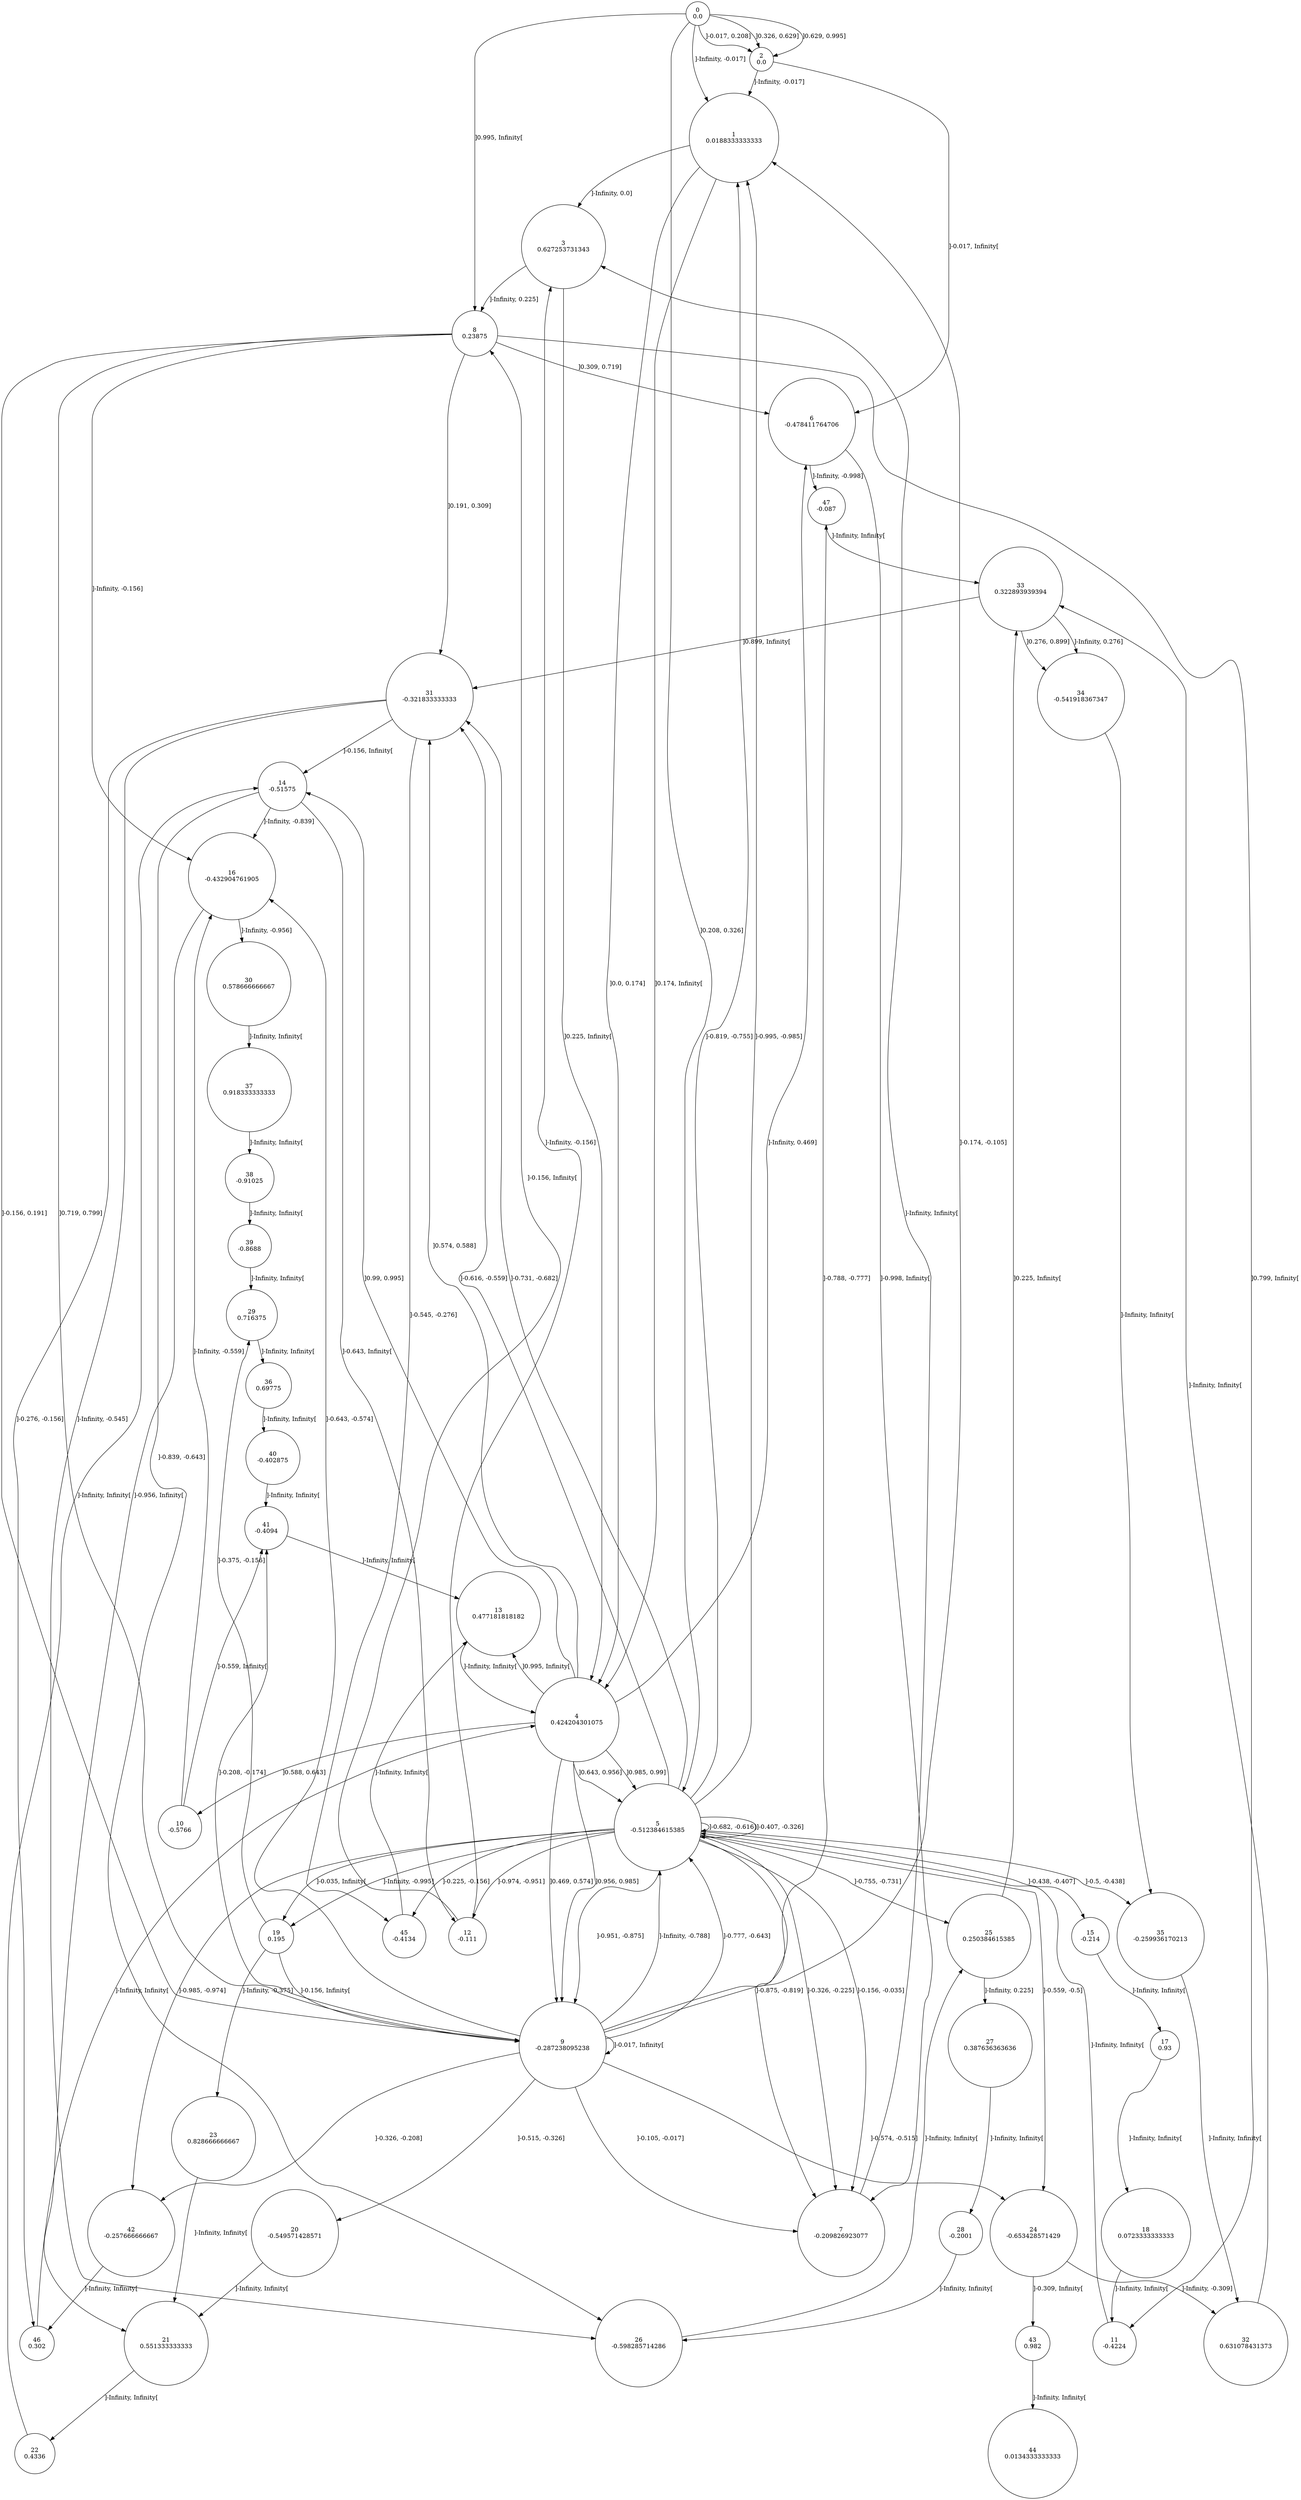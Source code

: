 digraph a {
0 [shape=circle, label="0\n0.0"];
	0 -> 1 [label="]-Infinity, -0.017]"];
	0 -> 2 [label="]-0.017, 0.208]"];
	0 -> 5 [label="]0.208, 0.326]"];
	0 -> 2 [label="]0.326, 0.629]"];
	0 -> 2 [label="]0.629, 0.995]"];
	0 -> 8 [label="]0.995, Infinity["];
1 [shape=circle, label="1\n0.0188333333333"];
	1 -> 3 [label="]-Infinity, 0.0]"];
	1 -> 4 [label="]0.0, 0.174]"];
	1 -> 4 [label="]0.174, Infinity["];
2 [shape=circle, label="2\n0.0"];
	2 -> 1 [label="]-Infinity, -0.017]"];
	2 -> 6 [label="]-0.017, Infinity["];
3 [shape=circle, label="3\n0.627253731343"];
	3 -> 8 [label="]-Infinity, 0.225]"];
	3 -> 4 [label="]0.225, Infinity["];
4 [shape=circle, label="4\n0.424204301075"];
	4 -> 6 [label="]-Infinity, 0.469]"];
	4 -> 9 [label="]0.469, 0.574]"];
	4 -> 31 [label="]0.574, 0.588]"];
	4 -> 10 [label="]0.588, 0.643]"];
	4 -> 5 [label="]0.643, 0.956]"];
	4 -> 9 [label="]0.956, 0.985]"];
	4 -> 5 [label="]0.985, 0.99]"];
	4 -> 14 [label="]0.99, 0.995]"];
	4 -> 13 [label="]0.995, Infinity["];
5 [shape=circle, label="5\n-0.512384615385"];
	5 -> 19 [label="]-Infinity, -0.995]"];
	5 -> 1 [label="]-0.995, -0.985]"];
	5 -> 42 [label="]-0.985, -0.974]"];
	5 -> 12 [label="]-0.974, -0.951]"];
	5 -> 9 [label="]-0.951, -0.875]"];
	5 -> 7 [label="]-0.875, -0.819]"];
	5 -> 1 [label="]-0.819, -0.755]"];
	5 -> 25 [label="]-0.755, -0.731]"];
	5 -> 31 [label="]-0.731, -0.682]"];
	5 -> 5 [label="]-0.682, -0.616]"];
	5 -> 31 [label="]-0.616, -0.559]"];
	5 -> 24 [label="]-0.559, -0.5]"];
	5 -> 35 [label="]-0.5, -0.438]"];
	5 -> 15 [label="]-0.438, -0.407]"];
	5 -> 5 [label="]-0.407, -0.326]"];
	5 -> 7 [label="]-0.326, -0.225]"];
	5 -> 45 [label="]-0.225, -0.156]"];
	5 -> 7 [label="]-0.156, -0.035]"];
	5 -> 19 [label="]-0.035, Infinity["];
6 [shape=circle, label="6\n-0.478411764706"];
	6 -> 47 [label="]-Infinity, -0.998]"];
	6 -> 7 [label="]-0.998, Infinity["];
7 [shape=circle, label="7\n-0.209826923077"];
	7 -> 3 [label="]-Infinity, Infinity["];
8 [shape=circle, label="8\n0.23875"];
	8 -> 16 [label="]-Infinity, -0.156]"];
	8 -> 9 [label="]-0.156, 0.191]"];
	8 -> 31 [label="]0.191, 0.309]"];
	8 -> 6 [label="]0.309, 0.719]"];
	8 -> 9 [label="]0.719, 0.799]"];
	8 -> 11 [label="]0.799, Infinity["];
9 [shape=circle, label="9\n-0.287238095238"];
	9 -> 5 [label="]-Infinity, -0.788]"];
	9 -> 47 [label="]-0.788, -0.777]"];
	9 -> 5 [label="]-0.777, -0.643]"];
	9 -> 16 [label="]-0.643, -0.574]"];
	9 -> 24 [label="]-0.574, -0.515]"];
	9 -> 20 [label="]-0.515, -0.326]"];
	9 -> 42 [label="]-0.326, -0.208]"];
	9 -> 41 [label="]-0.208, -0.174]"];
	9 -> 1 [label="]-0.174, -0.105]"];
	9 -> 7 [label="]-0.105, -0.017]"];
	9 -> 9 [label="]-0.017, Infinity["];
10 [shape=circle, label="10\n-0.5766"];
	10 -> 16 [label="]-Infinity, -0.559]"];
	10 -> 41 [label="]-0.559, Infinity["];
11 [shape=circle, label="11\n-0.4224"];
	11 -> 5 [label="]-Infinity, Infinity["];
12 [shape=circle, label="12\n-0.111"];
	12 -> 3 [label="]-Infinity, -0.156]"];
	12 -> 8 [label="]-0.156, Infinity["];
13 [shape=circle, label="13\n0.477181818182"];
	13 -> 4 [label="]-Infinity, Infinity["];
14 [shape=circle, label="14\n-0.51575"];
	14 -> 16 [label="]-Infinity, -0.839]"];
	14 -> 26 [label="]-0.839, -0.643]"];
	14 -> 12 [label="]-0.643, Infinity["];
15 [shape=circle, label="15\n-0.214"];
	15 -> 17 [label="]-Infinity, Infinity["];
16 [shape=circle, label="16\n-0.432904761905"];
	16 -> 30 [label="]-Infinity, -0.956]"];
	16 -> 21 [label="]-0.956, Infinity["];
17 [shape=circle, label="17\n0.93"];
	17 -> 18 [label="]-Infinity, Infinity["];
18 [shape=circle, label="18\n0.0723333333333"];
	18 -> 11 [label="]-Infinity, Infinity["];
19 [shape=circle, label="19\n0.195"];
	19 -> 23 [label="]-Infinity, -0.375]"];
	19 -> 29 [label="]-0.375, -0.156]"];
	19 -> 9 [label="]-0.156, Infinity["];
20 [shape=circle, label="20\n-0.549571428571"];
	20 -> 21 [label="]-Infinity, Infinity["];
21 [shape=circle, label="21\n0.551333333333"];
	21 -> 22 [label="]-Infinity, Infinity["];
22 [shape=circle, label="22\n0.4336"];
	22 -> 14 [label="]-Infinity, Infinity["];
23 [shape=circle, label="23\n0.828666666667"];
	23 -> 21 [label="]-Infinity, Infinity["];
24 [shape=circle, label="24\n-0.653428571429"];
	24 -> 32 [label="]-Infinity, -0.309]"];
	24 -> 43 [label="]-0.309, Infinity["];
25 [shape=circle, label="25\n0.250384615385"];
	25 -> 27 [label="]-Infinity, 0.225]"];
	25 -> 33 [label="]0.225, Infinity["];
26 [shape=circle, label="26\n-0.598285714286"];
	26 -> 25 [label="]-Infinity, Infinity["];
27 [shape=circle, label="27\n0.387636363636"];
	27 -> 28 [label="]-Infinity, Infinity["];
28 [shape=circle, label="28\n-0.2001"];
	28 -> 26 [label="]-Infinity, Infinity["];
29 [shape=circle, label="29\n0.716375"];
	29 -> 36 [label="]-Infinity, Infinity["];
30 [shape=circle, label="30\n0.578666666667"];
	30 -> 37 [label="]-Infinity, Infinity["];
31 [shape=circle, label="31\n-0.321833333333"];
	31 -> 26 [label="]-Infinity, -0.545]"];
	31 -> 45 [label="]-0.545, -0.276]"];
	31 -> 46 [label="]-0.276, -0.156]"];
	31 -> 14 [label="]-0.156, Infinity["];
32 [shape=circle, label="32\n0.631078431373"];
	32 -> 33 [label="]-Infinity, Infinity["];
33 [shape=circle, label="33\n0.322893939394"];
	33 -> 34 [label="]-Infinity, 0.276]"];
	33 -> 34 [label="]0.276, 0.899]"];
	33 -> 31 [label="]0.899, Infinity["];
34 [shape=circle, label="34\n-0.541918367347"];
	34 -> 35 [label="]-Infinity, Infinity["];
35 [shape=circle, label="35\n-0.259936170213"];
	35 -> 32 [label="]-Infinity, Infinity["];
36 [shape=circle, label="36\n0.69775"];
	36 -> 40 [label="]-Infinity, Infinity["];
37 [shape=circle, label="37\n0.918333333333"];
	37 -> 38 [label="]-Infinity, Infinity["];
38 [shape=circle, label="38\n-0.91025"];
	38 -> 39 [label="]-Infinity, Infinity["];
39 [shape=circle, label="39\n-0.8688"];
	39 -> 29 [label="]-Infinity, Infinity["];
40 [shape=circle, label="40\n-0.402875"];
	40 -> 41 [label="]-Infinity, Infinity["];
41 [shape=circle, label="41\n-0.4094"];
	41 -> 13 [label="]-Infinity, Infinity["];
42 [shape=circle, label="42\n-0.257666666667"];
	42 -> 46 [label="]-Infinity, Infinity["];
43 [shape=circle, label="43\n0.982"];
	43 -> 44 [label="]-Infinity, Infinity["];
44 [shape=circle, label="44\n0.0134333333333"];
45 [shape=circle, label="45\n-0.4134"];
	45 -> 13 [label="]-Infinity, Infinity["];
46 [shape=circle, label="46\n0.302"];
	46 -> 4 [label="]-Infinity, Infinity["];
47 [shape=circle, label="47\n-0.087"];
	47 -> 33 [label="]-Infinity, Infinity["];
}
